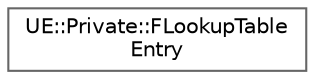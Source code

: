 digraph "Graphical Class Hierarchy"
{
 // INTERACTIVE_SVG=YES
 // LATEX_PDF_SIZE
  bgcolor="transparent";
  edge [fontname=Helvetica,fontsize=10,labelfontname=Helvetica,labelfontsize=10];
  node [fontname=Helvetica,fontsize=10,shape=box,height=0.2,width=0.4];
  rankdir="LR";
  Node0 [id="Node000000",label="UE::Private::FLookupTable\lEntry",height=0.2,width=0.4,color="grey40", fillcolor="white", style="filled",URL="$da/d5e/structUE_1_1Private_1_1FLookupTableEntry.html",tooltip=" "];
}
